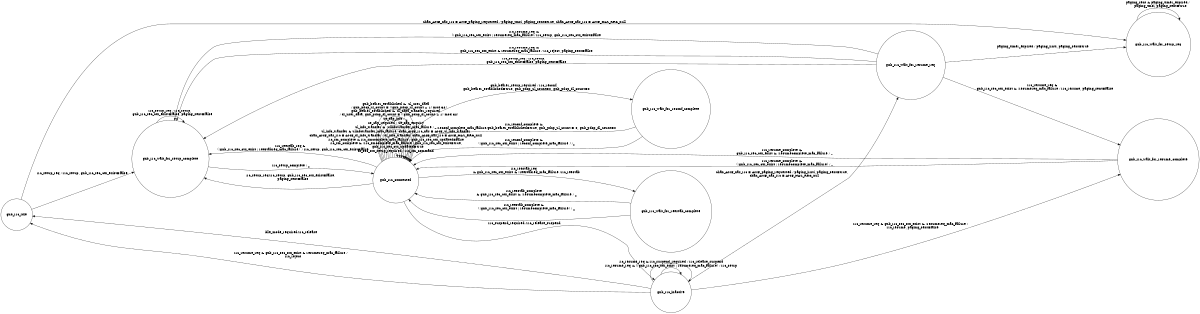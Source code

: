 digraph UE{
rankdir = LR;
size = "8,5"
node [shape = circle, label="gnb_rrc_idle"]gnb_rrc_idle;
node [shape = circle, label="gnb_rrc_inactive"]gnb_rrc_inactive;
node [shape = circle, label="gnb_rrc_wait_for_setup_req"]gnb_rrc_wait_for_setup_req;
node [shape = circle, label="gnb_rrc_wait_for_resume_req"]gnb_rrc_wait_for_resume_req;
node [shape = circle, label="gnb_rrc_connected"]gnb_rrc_connected;
node [shape = circle, label="gnb_rrc_wait_for_setup_complete"]gnb_rrc_wait_for_setup_complete;
node [shape = circle, label="gnb_rrc_wait_for_reconf_complete"]gnb_rrc_wait_for_reconf_complete;
node [shape = circle, label="gnb_rrc_wait_for_resume_complete"]gnb_rrc_wait_for_resume_complete;
node [shape = circle, label="gnb_rrc_wait_for_reestab_complete"]gnb_rrc_wait_for_reestab_complete;

//initial_state: gnb_rrc_idle
//incoming messages: rrc_setup_req; rrc_setup_complete; rrc_sm_complete; rrc_sm_failure; rrc_reconf_complete; rrc_reestab_req; rrc_reestab_complete; ul_info_transfer; rrc_resume_req; rrc_resume_complete; ue_cap_info; ul_user_data
//outgoing messages: null_action; rrc_release; rrc_reject; rrc_setup; rrc_release_suspend; rrc_sm_command; rrc_reconf; rrc_reestab; rrc_resume; paging_tmsi; paging_irnti; dl_info_transfer; rrc_resume; ue_cap_enquiry; dl_user_data
//environment variables: gnb_bearer_setup_required; paging_timer_expired; as_sec_ctx_setup_required; rrc_smcomplete_mac_failure; dl_info_transfer_required; ulinfotransfer_mac_failure; idle_mode_required; resumereq_mac_failure; rrc_suspend_required; resumecomplete_mac_failure; reconf_complete_mac_failure; ue_cap_required; reestabreq_mac_failure; reestabcomplete_mac_failure; dl_data_transfer_required
//state variables: gnb_rrc_sec_ctx_exist{true, false}<false>; paging_sent{true, false}<false>; gnb_bearer_established{true, false}<false>; gnb_rrc_sec_ctx_updated{true, false}<false>;chan_AMF_rrc_nas{AMF_ul_info_transfer,AMF_RRC_NAS_null}<AMF_RRC_NAS_null>; chan_AMF_nas_rrc{AMF_dl_info_transfer,AMF_paging_requested,AMF_NAS_RRC_null}<AMF_NAS_RRC_null> 
//sequence variables: gnb_pdcp_ul_count {0, 32}<0, ((gnb_pdcp_ul_count + 1) mod 32)>; gnb_pdcp_dl_count {0, 32}<0, ((gnb_pdcp_dl_count + 1) mod 32)> 

gnb_rrc_idle -> gnb_rrc_wait_for_setup_complete [label = "rrc_setup_req / rrc_setup, gnb_rrc_sec_ctx_exist=false"]
gnb_rrc_idle -> gnb_rrc_wait_for_setup_req [label = "chan_AMF_nas_rrc = AMF_paging_requested / paging_tmsi, paging_sent=true, chan_AMF_nas_rrc = AMF_NAS_RRC_null"]


gnb_rrc_wait_for_setup_req -> gnb_rrc_wait_for_setup_req [label = "paging_sent & paging_timer_expired / 
    paging_tmsi, paging_sent=true"]
//TODO: DO NOT KNOW THE BEHAVIOR FOR THESE
//gnb_rrc_wait_for_setup_req >> gnb_rrc_wait_for_setup_req [label = "rrc_resume_req / _"] //TODO: DO NOT KNOW
//gnb_rrc_wait_for_setup_req >> gnb_rrc_wait_for_setup_req [label = "rrc_sm_complete / _"] //TODO: DO NOT KNOW
//gnb_rrc_wait_for_setup_req >> gnb_rrc_wait_for_setup_req [label = "rrc_reestab_complete / _"] //TODO: DO NOT KNOW
//gnb_rrc_wait_for_setup_req >> gnb_rrc_wait_for_setup_req [label = "rrc_reconf_complete / _"] //TODO: DO NOT KNOW


gnb_rrc_wait_for_setup_complete -> gnb_rrc_wait_for_setup_complete [label = "rrc_setup_req / rrc_setup, 
    gnb_rrc_sec_ctx_exist=false, paging_sent=false"]
gnb_rrc_wait_for_setup_complete -> gnb_rrc_connected [label = "rrc_setup_complete / _"]

//TODO: DO NOT KNOW THE BEHAVIOR FOR THESE
//gnb_rrc_wait_for_setup_complete >> gnb_rrc_wait_for_setup_complete [label = "rrc_resume_req /_"]//TODO:
//gnb_rrc_wait_for_setup_complete >> gnb_rrc_wait_for_setup_complete [label = "rrc_sm_complete /_"]//TODO:
//gnb_rrc_wait_for_setup_complete >> gnb_rrc_wait_for_setup_complete [label = "rrc_reestab_complete /_"]//TODO:
//gnb_rrc_wait_for_setup_complete >> gnb_rrc_wait_for_setup_complete [label = "rrc_reconf_complete /_"]//TODO:


gnb_rrc_connected -> gnb_rrc_wait_for_setup_complete [label = "rrc_setup_req/rrc_setup, gnb_rrc_sec_ctx_exist=false, 
    paging_sent=false"] //TODO: Ignore?
gnb_rrc_connected -> gnb_rrc_inactive [label="rrc_suspend_required /rrc_release_suspend"]
gnb_rrc_connected->gnb_rrc_connected [label = "as_sec_ctx_setup_required / rrc_sm_command"]
gnb_rrc_connected->gnb_rrc_connected [label = "rrc_sm_complete & !rrc_smcomplete_mac_failure / gnb_rrc_sec_ctx_exist=true,
    gnb_rrc_sec_ctx_updated=true"] //TODO: Need to model the data:
gnb_rrc_connected->gnb_rrc_connected [label = "rrc_sm_complete & rrc_smcomplete_mac_failure / gnb_rrc_sec_ctx_updated=false"] //TODO: old gnb_rrc_sec_ctx will be in use
gnb_rrc_connected -> gnb_rrc_wait_for_reconf_complete [label = "gnb_bearer_setup_required / rrc_reconf, 
    gnb_bearer_established=true, gnb_pdcp_ul_count=0, gnb_pdcp_dl_count=0"]
gnb_rrc_connected -> gnb_rrc_connected [label = "chan_AMF_nas_rrc = AMF_dl_info_transfer / dl_info_transfer, chan_AMF_nas_rrc = AMF_NAS_RRC_null"]
gnb_rrc_connected -> gnb_rrc_connected [label = "ul_info_transfer & ulinfotransfer_mac_failure/ chan_AMF_rrc_nas = AMF_ul_info_transfer"]
gnb_rrc_connected -> gnb_rrc_connected [label = "ul_info_transfer & !ulinfotransfer_mac_failure / _"] 
gnb_rrc_connected -> gnb_rrc_connected [label = "ue_cap_required / ue_cap_enquiry"]
gnb_rrc_connected -> gnb_rrc_connected [label = "ue_cap_info / _ "]
gnb_rrc_connected -> gnb_rrc_wait_for_reestab_complete [label = "rrc_reestab_req 
    & gnb_rrc_sec_ctx_exist & !reestabreq_mac_failure /rrc_reestab"] 
gnb_rrc_connected -> gnb_rrc_wait_for_setup_complete [label = "rrc_reestab_req & 
    (!gnb_rrc_sec_ctx_exist | reestabreq_mac_failure)  / rrc_setup, gnb_rrc_sec_ctx_exist=false"] 
gnb_rrc_connected -> gnb_rrc_connected [label = "gnb_bearer_established &  dl_data_transfer_required
      / dl_user_data, gnb_pdcp_dl_count = ((gnb_pdcp_dl_count + 1) mod 32)"]
gnb_rrc_connected -> gnb_rrc_connected [label = "gnb_bearer_established &  ul_user_data
      / gnb_pdcp_ul_count = ((gnb_pdcp_ul_count + 1) mod 32)"]        

//TODO: rrc_reestablish_req, rrc_reestablish, rrc_reestablish_complete, rrc_reestablish_reject
// rrc_reestablish_req has integrity (i.e., MAC)

//TODO: DO NOT KNOW THE BEHAVIOR FOR THESE
//gnb_rrc_connected >> gnb_rrc_connected [label = "rrc_setup_complete / _"] //TODO: DO NOT KNOW
//gnb_rrc_connected >> gnb_rrc_connected [label = "rrc_resume_req /_"]//TODO: DO NOT KNOW
//gnb_rrc_connected >> gnb_rrc_connected [label = "rrc_sm_complete /_"]//TODO: DO NOT KNOW
//gnb_rrc_connected >> gnb_rrc_connected [label = "rrc_reestab_complete /_"]//TODO: DO NOT KNOW
//gnb_rrc_connected >> gnb_rrc_connected [label = "rrc_reconf_complete /_"]//TODO: DO NOT KNOW


gnb_rrc_inactive -> gnb_rrc_idle [label="idle_mode_required/rrc_release"]
gnb_rrc_inactive -> gnb_rrc_inactive [label="rrc_resume_req & (!gnb_rrc_sec_ctx_exist | resumereq_mac_failure) / rrc_setup"]
gnb_rrc_inactive -> gnb_rrc_wait_for_resume_complete [label="rrc_resume_req & gnb_rrc_sec_ctx_exist & !resumereq_mac_failure /
    rrc_resume, paging_sent=false"]
gnb_rrc_inactive -> gnb_rrc_idle [label="rrc_resume_req & gnb_rrc_sec_ctx_exist & resumereq_mac_failure /
    rrc_reject"]
gnb_rrc_inactive -> gnb_rrc_inactive [label="rrc_resume_req & rrc_suspend_required / rrc_release_suspend"]
gnb_rrc_inactive -> gnb_rrc_wait_for_resume_req [label="chan_AMF_nas_rrc = AMF_paging_requested / paging_irnti, paging_sent=true, 
    chan_AMF_nas_rrc = AMF_NAS_RRC_null"]


gnb_rrc_wait_for_resume_req -> gnb_rrc_wait_for_setup_req [label = "paging_timer_expired / paging_irnti, paging_sent=true"]
gnb_rrc_wait_for_resume_req -> gnb_rrc_wait_for_setup_complete [label = "rrc_resume_req & 
    (!gnb_rrc_sec_ctx_exist | resumereq_mac_failure)/ rrc_setup, gnb_rrc_sec_ctx_exist=false"] //TOOD: double check if the ctx becomes false
gnb_rrc_wait_for_resume_req -> gnb_rrc_wait_for_resume_complete [label = "rrc_resume_req & 
    gnb_rrc_sec_ctx_exist & !resumereq_mac_failure / rrc_resume, paging_sent=false"]
gnb_rrc_wait_for_resume_req -> gnb_rrc_wait_for_setup_complete [label = "rrc_resume_req & 
    gnb_rrc_sec_ctx_exist & resumereq_mac_failure / rrc_reject, paging_sent=false"]
gnb_rrc_wait_for_resume_req -> gnb_rrc_wait_for_setup_complete [label = "rrc_setup_req / rrc_setup, 
    gnb_rrc_sec_ctx_exist=false, paging_sent=false"] //TOOD: double check if the ctx becomes false


gnb_rrc_wait_for_resume_complete -> gnb_rrc_connected [label = "rrc_resume_complete & 
    gnb_rrc_sec_ctx_exist & !resumecomplete_mac_failure / _"]
gnb_rrc_wait_for_resume_complete -> gnb_rrc_connected [label = "rrc_resume_complete & 
    (!gnb_rrc_sec_ctx_exist | resumecomplete_mac_failure) / _"] //TODO: double check: Is there any vulnerability due to this 

gnb_rrc_wait_for_reestab_complete -> gnb_rrc_connected [label = "rrc_reestab_complete 
    & gnb_rrc_sec_ctx_exist & !resumecomplete_mac_failure / _"]
gnb_rrc_wait_for_reestab_complete -> gnb_rrc_connected [label = "rrc_reestab_complete & 
    (!gnb_rrc_sec_ctx_exist | resumecomplete_mac_failure) / _"] //TODO: double check: Is there any vulnerability due to this 

gnb_rrc_wait_for_reconf_complete -> gnb_rrc_connected [label = "rrc_reconf_complete & 
    !reconf_complete_mac_failure/gnb_bearer_established=true, gnb_pdcp_ul_count = 0, gnb_pdcp_dl_count=0"]
gnb_rrc_wait_for_reconf_complete -> gnb_rrc_connected [label = "rrc_reconf_complete & 
    (!gnb_rrc_sec_ctx_exist | reconf_complete_mac_failure ) /_"] //TODO: Is there any vulnerability due to this
}


